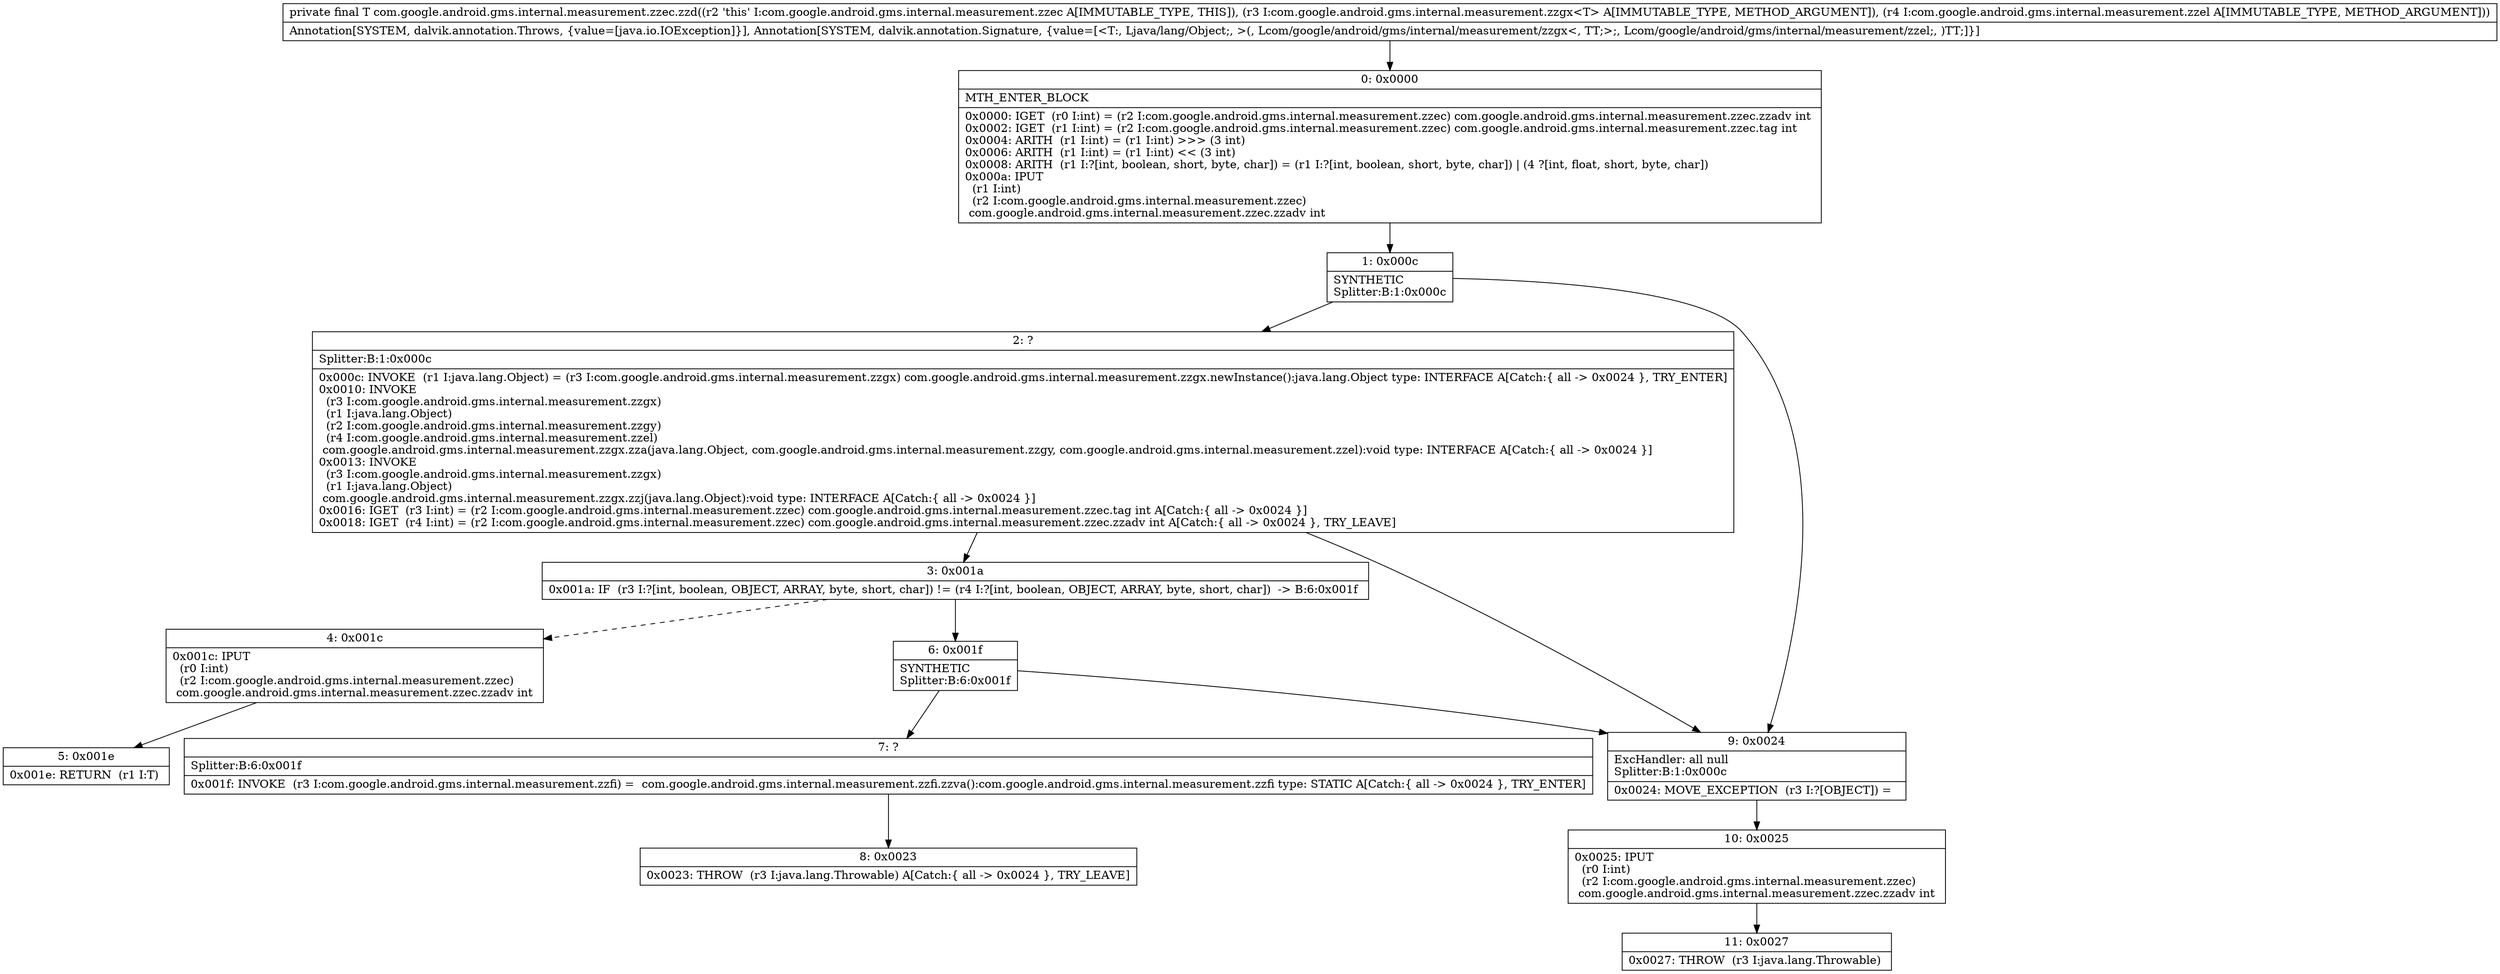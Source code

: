 digraph "CFG forcom.google.android.gms.internal.measurement.zzec.zzd(Lcom\/google\/android\/gms\/internal\/measurement\/zzgx;Lcom\/google\/android\/gms\/internal\/measurement\/zzel;)Ljava\/lang\/Object;" {
Node_0 [shape=record,label="{0\:\ 0x0000|MTH_ENTER_BLOCK\l|0x0000: IGET  (r0 I:int) = (r2 I:com.google.android.gms.internal.measurement.zzec) com.google.android.gms.internal.measurement.zzec.zzadv int \l0x0002: IGET  (r1 I:int) = (r2 I:com.google.android.gms.internal.measurement.zzec) com.google.android.gms.internal.measurement.zzec.tag int \l0x0004: ARITH  (r1 I:int) = (r1 I:int) \>\>\> (3 int) \l0x0006: ARITH  (r1 I:int) = (r1 I:int) \<\< (3 int) \l0x0008: ARITH  (r1 I:?[int, boolean, short, byte, char]) = (r1 I:?[int, boolean, short, byte, char]) \| (4 ?[int, float, short, byte, char]) \l0x000a: IPUT  \l  (r1 I:int)\l  (r2 I:com.google.android.gms.internal.measurement.zzec)\l com.google.android.gms.internal.measurement.zzec.zzadv int \l}"];
Node_1 [shape=record,label="{1\:\ 0x000c|SYNTHETIC\lSplitter:B:1:0x000c\l}"];
Node_2 [shape=record,label="{2\:\ ?|Splitter:B:1:0x000c\l|0x000c: INVOKE  (r1 I:java.lang.Object) = (r3 I:com.google.android.gms.internal.measurement.zzgx) com.google.android.gms.internal.measurement.zzgx.newInstance():java.lang.Object type: INTERFACE A[Catch:\{ all \-\> 0x0024 \}, TRY_ENTER]\l0x0010: INVOKE  \l  (r3 I:com.google.android.gms.internal.measurement.zzgx)\l  (r1 I:java.lang.Object)\l  (r2 I:com.google.android.gms.internal.measurement.zzgy)\l  (r4 I:com.google.android.gms.internal.measurement.zzel)\l com.google.android.gms.internal.measurement.zzgx.zza(java.lang.Object, com.google.android.gms.internal.measurement.zzgy, com.google.android.gms.internal.measurement.zzel):void type: INTERFACE A[Catch:\{ all \-\> 0x0024 \}]\l0x0013: INVOKE  \l  (r3 I:com.google.android.gms.internal.measurement.zzgx)\l  (r1 I:java.lang.Object)\l com.google.android.gms.internal.measurement.zzgx.zzj(java.lang.Object):void type: INTERFACE A[Catch:\{ all \-\> 0x0024 \}]\l0x0016: IGET  (r3 I:int) = (r2 I:com.google.android.gms.internal.measurement.zzec) com.google.android.gms.internal.measurement.zzec.tag int A[Catch:\{ all \-\> 0x0024 \}]\l0x0018: IGET  (r4 I:int) = (r2 I:com.google.android.gms.internal.measurement.zzec) com.google.android.gms.internal.measurement.zzec.zzadv int A[Catch:\{ all \-\> 0x0024 \}, TRY_LEAVE]\l}"];
Node_3 [shape=record,label="{3\:\ 0x001a|0x001a: IF  (r3 I:?[int, boolean, OBJECT, ARRAY, byte, short, char]) != (r4 I:?[int, boolean, OBJECT, ARRAY, byte, short, char])  \-\> B:6:0x001f \l}"];
Node_4 [shape=record,label="{4\:\ 0x001c|0x001c: IPUT  \l  (r0 I:int)\l  (r2 I:com.google.android.gms.internal.measurement.zzec)\l com.google.android.gms.internal.measurement.zzec.zzadv int \l}"];
Node_5 [shape=record,label="{5\:\ 0x001e|0x001e: RETURN  (r1 I:T) \l}"];
Node_6 [shape=record,label="{6\:\ 0x001f|SYNTHETIC\lSplitter:B:6:0x001f\l}"];
Node_7 [shape=record,label="{7\:\ ?|Splitter:B:6:0x001f\l|0x001f: INVOKE  (r3 I:com.google.android.gms.internal.measurement.zzfi) =  com.google.android.gms.internal.measurement.zzfi.zzva():com.google.android.gms.internal.measurement.zzfi type: STATIC A[Catch:\{ all \-\> 0x0024 \}, TRY_ENTER]\l}"];
Node_8 [shape=record,label="{8\:\ 0x0023|0x0023: THROW  (r3 I:java.lang.Throwable) A[Catch:\{ all \-\> 0x0024 \}, TRY_LEAVE]\l}"];
Node_9 [shape=record,label="{9\:\ 0x0024|ExcHandler: all null\lSplitter:B:1:0x000c\l|0x0024: MOVE_EXCEPTION  (r3 I:?[OBJECT]) =  \l}"];
Node_10 [shape=record,label="{10\:\ 0x0025|0x0025: IPUT  \l  (r0 I:int)\l  (r2 I:com.google.android.gms.internal.measurement.zzec)\l com.google.android.gms.internal.measurement.zzec.zzadv int \l}"];
Node_11 [shape=record,label="{11\:\ 0x0027|0x0027: THROW  (r3 I:java.lang.Throwable) \l}"];
MethodNode[shape=record,label="{private final T com.google.android.gms.internal.measurement.zzec.zzd((r2 'this' I:com.google.android.gms.internal.measurement.zzec A[IMMUTABLE_TYPE, THIS]), (r3 I:com.google.android.gms.internal.measurement.zzgx\<T\> A[IMMUTABLE_TYPE, METHOD_ARGUMENT]), (r4 I:com.google.android.gms.internal.measurement.zzel A[IMMUTABLE_TYPE, METHOD_ARGUMENT]))  | Annotation[SYSTEM, dalvik.annotation.Throws, \{value=[java.io.IOException]\}], Annotation[SYSTEM, dalvik.annotation.Signature, \{value=[\<T:, Ljava\/lang\/Object;, \>(, Lcom\/google\/android\/gms\/internal\/measurement\/zzgx\<, TT;\>;, Lcom\/google\/android\/gms\/internal\/measurement\/zzel;, )TT;]\}]\l}"];
MethodNode -> Node_0;
Node_0 -> Node_1;
Node_1 -> Node_2;
Node_1 -> Node_9;
Node_2 -> Node_3;
Node_2 -> Node_9;
Node_3 -> Node_4[style=dashed];
Node_3 -> Node_6;
Node_4 -> Node_5;
Node_6 -> Node_7;
Node_6 -> Node_9;
Node_7 -> Node_8;
Node_9 -> Node_10;
Node_10 -> Node_11;
}

